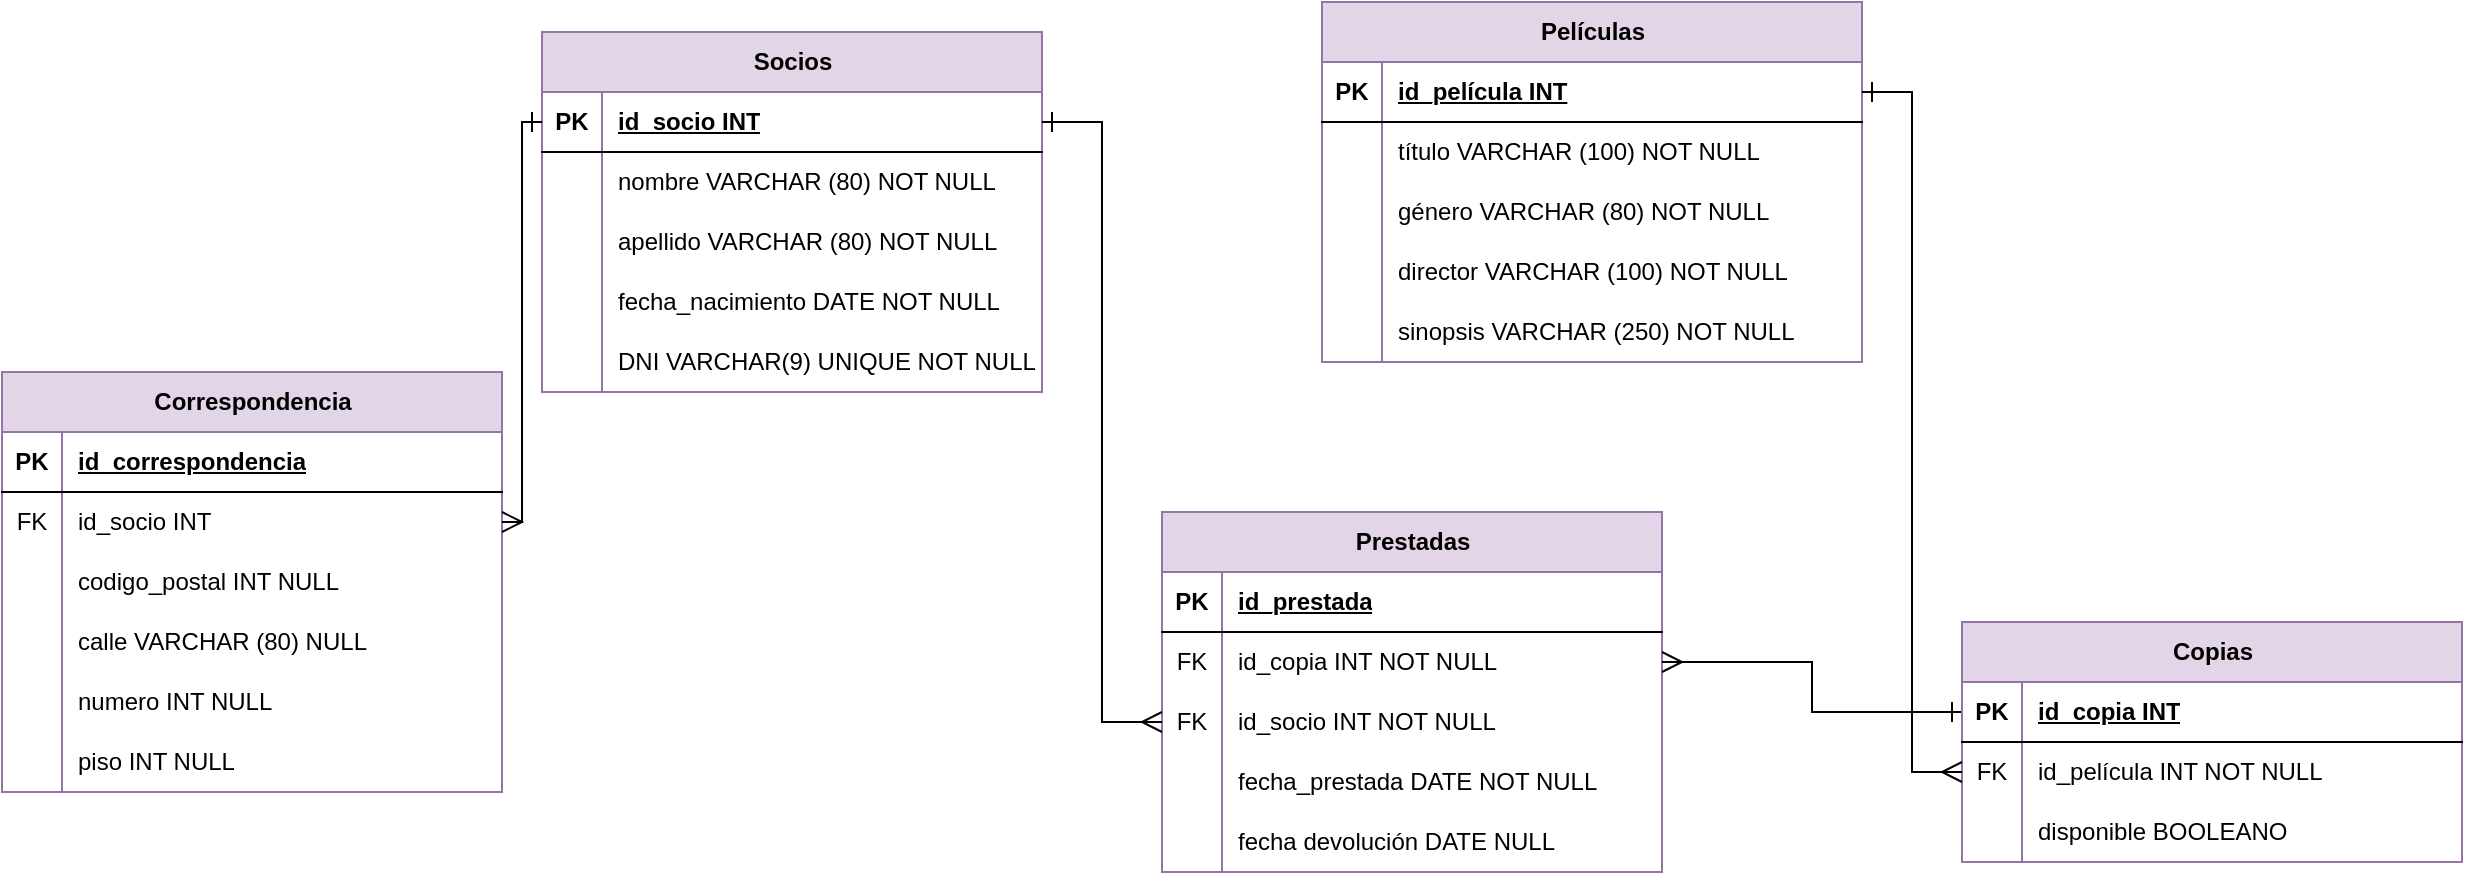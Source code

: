 <mxfile version="26.1.0">
  <diagram name="Página-1" id="gt8kE0z1QhPUlTCm0Uet">
    <mxGraphModel dx="1492" dy="826" grid="1" gridSize="10" guides="1" tooltips="1" connect="1" arrows="1" fold="1" page="0" pageScale="1" pageWidth="827" pageHeight="1169" math="0" shadow="0">
      <root>
        <mxCell id="0" />
        <mxCell id="1" parent="0" />
        <mxCell id="XyRXIxjMHHM5vpmzG8wj-12" value="Socios" style="shape=table;startSize=30;container=1;collapsible=1;childLayout=tableLayout;fixedRows=1;rowLines=0;fontStyle=1;align=center;resizeLast=1;html=1;fillColor=#e1d5e7;strokeColor=#9673a6;" parent="1" vertex="1">
          <mxGeometry x="190" y="-100" width="250" height="180" as="geometry" />
        </mxCell>
        <mxCell id="XyRXIxjMHHM5vpmzG8wj-13" value="" style="shape=tableRow;horizontal=0;startSize=0;swimlaneHead=0;swimlaneBody=0;fillColor=none;collapsible=0;dropTarget=0;points=[[0,0.5],[1,0.5]];portConstraint=eastwest;top=0;left=0;right=0;bottom=1;" parent="XyRXIxjMHHM5vpmzG8wj-12" vertex="1">
          <mxGeometry y="30" width="250" height="30" as="geometry" />
        </mxCell>
        <mxCell id="XyRXIxjMHHM5vpmzG8wj-14" value="PK" style="shape=partialRectangle;connectable=0;fillColor=none;top=0;left=0;bottom=0;right=0;fontStyle=1;overflow=hidden;whiteSpace=wrap;html=1;" parent="XyRXIxjMHHM5vpmzG8wj-13" vertex="1">
          <mxGeometry width="30" height="30" as="geometry">
            <mxRectangle width="30" height="30" as="alternateBounds" />
          </mxGeometry>
        </mxCell>
        <mxCell id="XyRXIxjMHHM5vpmzG8wj-15" value="id_socio INT" style="shape=partialRectangle;connectable=0;fillColor=none;top=0;left=0;bottom=0;right=0;align=left;spacingLeft=6;fontStyle=5;overflow=hidden;whiteSpace=wrap;html=1;" parent="XyRXIxjMHHM5vpmzG8wj-13" vertex="1">
          <mxGeometry x="30" width="220" height="30" as="geometry">
            <mxRectangle width="220" height="30" as="alternateBounds" />
          </mxGeometry>
        </mxCell>
        <mxCell id="XyRXIxjMHHM5vpmzG8wj-16" value="" style="shape=tableRow;horizontal=0;startSize=0;swimlaneHead=0;swimlaneBody=0;fillColor=none;collapsible=0;dropTarget=0;points=[[0,0.5],[1,0.5]];portConstraint=eastwest;top=0;left=0;right=0;bottom=0;" parent="XyRXIxjMHHM5vpmzG8wj-12" vertex="1">
          <mxGeometry y="60" width="250" height="30" as="geometry" />
        </mxCell>
        <mxCell id="XyRXIxjMHHM5vpmzG8wj-17" value="" style="shape=partialRectangle;connectable=0;fillColor=none;top=0;left=0;bottom=0;right=0;editable=1;overflow=hidden;whiteSpace=wrap;html=1;" parent="XyRXIxjMHHM5vpmzG8wj-16" vertex="1">
          <mxGeometry width="30" height="30" as="geometry">
            <mxRectangle width="30" height="30" as="alternateBounds" />
          </mxGeometry>
        </mxCell>
        <mxCell id="XyRXIxjMHHM5vpmzG8wj-18" value="nombre VARCHAR (80) NOT NULL" style="shape=partialRectangle;connectable=0;fillColor=none;top=0;left=0;bottom=0;right=0;align=left;spacingLeft=6;overflow=hidden;whiteSpace=wrap;html=1;" parent="XyRXIxjMHHM5vpmzG8wj-16" vertex="1">
          <mxGeometry x="30" width="220" height="30" as="geometry">
            <mxRectangle width="220" height="30" as="alternateBounds" />
          </mxGeometry>
        </mxCell>
        <mxCell id="XyRXIxjMHHM5vpmzG8wj-19" value="" style="shape=tableRow;horizontal=0;startSize=0;swimlaneHead=0;swimlaneBody=0;fillColor=none;collapsible=0;dropTarget=0;points=[[0,0.5],[1,0.5]];portConstraint=eastwest;top=0;left=0;right=0;bottom=0;" parent="XyRXIxjMHHM5vpmzG8wj-12" vertex="1">
          <mxGeometry y="90" width="250" height="30" as="geometry" />
        </mxCell>
        <mxCell id="XyRXIxjMHHM5vpmzG8wj-20" value="" style="shape=partialRectangle;connectable=0;fillColor=none;top=0;left=0;bottom=0;right=0;editable=1;overflow=hidden;whiteSpace=wrap;html=1;" parent="XyRXIxjMHHM5vpmzG8wj-19" vertex="1">
          <mxGeometry width="30" height="30" as="geometry">
            <mxRectangle width="30" height="30" as="alternateBounds" />
          </mxGeometry>
        </mxCell>
        <mxCell id="XyRXIxjMHHM5vpmzG8wj-21" value="apellido VARCHAR (80) NOT NULL" style="shape=partialRectangle;connectable=0;fillColor=none;top=0;left=0;bottom=0;right=0;align=left;spacingLeft=6;overflow=hidden;whiteSpace=wrap;html=1;" parent="XyRXIxjMHHM5vpmzG8wj-19" vertex="1">
          <mxGeometry x="30" width="220" height="30" as="geometry">
            <mxRectangle width="220" height="30" as="alternateBounds" />
          </mxGeometry>
        </mxCell>
        <mxCell id="XyRXIxjMHHM5vpmzG8wj-22" value="" style="shape=tableRow;horizontal=0;startSize=0;swimlaneHead=0;swimlaneBody=0;fillColor=none;collapsible=0;dropTarget=0;points=[[0,0.5],[1,0.5]];portConstraint=eastwest;top=0;left=0;right=0;bottom=0;" parent="XyRXIxjMHHM5vpmzG8wj-12" vertex="1">
          <mxGeometry y="120" width="250" height="30" as="geometry" />
        </mxCell>
        <mxCell id="XyRXIxjMHHM5vpmzG8wj-23" value="" style="shape=partialRectangle;connectable=0;fillColor=none;top=0;left=0;bottom=0;right=0;editable=1;overflow=hidden;whiteSpace=wrap;html=1;" parent="XyRXIxjMHHM5vpmzG8wj-22" vertex="1">
          <mxGeometry width="30" height="30" as="geometry">
            <mxRectangle width="30" height="30" as="alternateBounds" />
          </mxGeometry>
        </mxCell>
        <mxCell id="XyRXIxjMHHM5vpmzG8wj-24" value="fecha_nacimiento DATE NOT NULL" style="shape=partialRectangle;connectable=0;fillColor=none;top=0;left=0;bottom=0;right=0;align=left;spacingLeft=6;overflow=hidden;whiteSpace=wrap;html=1;" parent="XyRXIxjMHHM5vpmzG8wj-22" vertex="1">
          <mxGeometry x="30" width="220" height="30" as="geometry">
            <mxRectangle width="220" height="30" as="alternateBounds" />
          </mxGeometry>
        </mxCell>
        <mxCell id="XyRXIxjMHHM5vpmzG8wj-32" value="" style="shape=tableRow;horizontal=0;startSize=0;swimlaneHead=0;swimlaneBody=0;fillColor=none;collapsible=0;dropTarget=0;points=[[0,0.5],[1,0.5]];portConstraint=eastwest;top=0;left=0;right=0;bottom=0;" parent="XyRXIxjMHHM5vpmzG8wj-12" vertex="1">
          <mxGeometry y="150" width="250" height="30" as="geometry" />
        </mxCell>
        <mxCell id="XyRXIxjMHHM5vpmzG8wj-33" value="" style="shape=partialRectangle;connectable=0;fillColor=none;top=0;left=0;bottom=0;right=0;editable=1;overflow=hidden;whiteSpace=wrap;html=1;" parent="XyRXIxjMHHM5vpmzG8wj-32" vertex="1">
          <mxGeometry width="30" height="30" as="geometry">
            <mxRectangle width="30" height="30" as="alternateBounds" />
          </mxGeometry>
        </mxCell>
        <mxCell id="XyRXIxjMHHM5vpmzG8wj-34" value="DNI VARCHAR(9) UNIQUE NOT NULL" style="shape=partialRectangle;connectable=0;fillColor=none;top=0;left=0;bottom=0;right=0;align=left;spacingLeft=6;overflow=hidden;whiteSpace=wrap;html=1;" parent="XyRXIxjMHHM5vpmzG8wj-32" vertex="1">
          <mxGeometry x="30" width="220" height="30" as="geometry">
            <mxRectangle width="220" height="30" as="alternateBounds" />
          </mxGeometry>
        </mxCell>
        <mxCell id="XyRXIxjMHHM5vpmzG8wj-41" value="Películas" style="shape=table;startSize=30;container=1;collapsible=1;childLayout=tableLayout;fixedRows=1;rowLines=0;fontStyle=1;align=center;resizeLast=1;html=1;fillColor=#e1d5e7;strokeColor=#9673a6;" parent="1" vertex="1">
          <mxGeometry x="580" y="-115" width="270" height="180" as="geometry" />
        </mxCell>
        <mxCell id="XyRXIxjMHHM5vpmzG8wj-42" value="" style="shape=tableRow;horizontal=0;startSize=0;swimlaneHead=0;swimlaneBody=0;fillColor=none;collapsible=0;dropTarget=0;points=[[0,0.5],[1,0.5]];portConstraint=eastwest;top=0;left=0;right=0;bottom=1;" parent="XyRXIxjMHHM5vpmzG8wj-41" vertex="1">
          <mxGeometry y="30" width="270" height="30" as="geometry" />
        </mxCell>
        <mxCell id="XyRXIxjMHHM5vpmzG8wj-43" value="PK" style="shape=partialRectangle;connectable=0;fillColor=none;top=0;left=0;bottom=0;right=0;fontStyle=1;overflow=hidden;whiteSpace=wrap;html=1;" parent="XyRXIxjMHHM5vpmzG8wj-42" vertex="1">
          <mxGeometry width="30" height="30" as="geometry">
            <mxRectangle width="30" height="30" as="alternateBounds" />
          </mxGeometry>
        </mxCell>
        <mxCell id="XyRXIxjMHHM5vpmzG8wj-44" value="id_película INT" style="shape=partialRectangle;connectable=0;fillColor=none;top=0;left=0;bottom=0;right=0;align=left;spacingLeft=6;fontStyle=5;overflow=hidden;whiteSpace=wrap;html=1;" parent="XyRXIxjMHHM5vpmzG8wj-42" vertex="1">
          <mxGeometry x="30" width="240" height="30" as="geometry">
            <mxRectangle width="240" height="30" as="alternateBounds" />
          </mxGeometry>
        </mxCell>
        <mxCell id="XyRXIxjMHHM5vpmzG8wj-45" value="" style="shape=tableRow;horizontal=0;startSize=0;swimlaneHead=0;swimlaneBody=0;fillColor=none;collapsible=0;dropTarget=0;points=[[0,0.5],[1,0.5]];portConstraint=eastwest;top=0;left=0;right=0;bottom=0;" parent="XyRXIxjMHHM5vpmzG8wj-41" vertex="1">
          <mxGeometry y="60" width="270" height="30" as="geometry" />
        </mxCell>
        <mxCell id="XyRXIxjMHHM5vpmzG8wj-46" value="" style="shape=partialRectangle;connectable=0;fillColor=none;top=0;left=0;bottom=0;right=0;editable=1;overflow=hidden;whiteSpace=wrap;html=1;" parent="XyRXIxjMHHM5vpmzG8wj-45" vertex="1">
          <mxGeometry width="30" height="30" as="geometry">
            <mxRectangle width="30" height="30" as="alternateBounds" />
          </mxGeometry>
        </mxCell>
        <mxCell id="XyRXIxjMHHM5vpmzG8wj-47" value="título VARCHAR (100) NOT NULL" style="shape=partialRectangle;connectable=0;fillColor=none;top=0;left=0;bottom=0;right=0;align=left;spacingLeft=6;overflow=hidden;whiteSpace=wrap;html=1;" parent="XyRXIxjMHHM5vpmzG8wj-45" vertex="1">
          <mxGeometry x="30" width="240" height="30" as="geometry">
            <mxRectangle width="240" height="30" as="alternateBounds" />
          </mxGeometry>
        </mxCell>
        <mxCell id="XyRXIxjMHHM5vpmzG8wj-48" value="" style="shape=tableRow;horizontal=0;startSize=0;swimlaneHead=0;swimlaneBody=0;fillColor=none;collapsible=0;dropTarget=0;points=[[0,0.5],[1,0.5]];portConstraint=eastwest;top=0;left=0;right=0;bottom=0;" parent="XyRXIxjMHHM5vpmzG8wj-41" vertex="1">
          <mxGeometry y="90" width="270" height="30" as="geometry" />
        </mxCell>
        <mxCell id="XyRXIxjMHHM5vpmzG8wj-49" value="" style="shape=partialRectangle;connectable=0;fillColor=none;top=0;left=0;bottom=0;right=0;editable=1;overflow=hidden;whiteSpace=wrap;html=1;" parent="XyRXIxjMHHM5vpmzG8wj-48" vertex="1">
          <mxGeometry width="30" height="30" as="geometry">
            <mxRectangle width="30" height="30" as="alternateBounds" />
          </mxGeometry>
        </mxCell>
        <mxCell id="XyRXIxjMHHM5vpmzG8wj-50" value="género VARCHAR (80) NOT NULL" style="shape=partialRectangle;connectable=0;fillColor=none;top=0;left=0;bottom=0;right=0;align=left;spacingLeft=6;overflow=hidden;whiteSpace=wrap;html=1;" parent="XyRXIxjMHHM5vpmzG8wj-48" vertex="1">
          <mxGeometry x="30" width="240" height="30" as="geometry">
            <mxRectangle width="240" height="30" as="alternateBounds" />
          </mxGeometry>
        </mxCell>
        <mxCell id="XyRXIxjMHHM5vpmzG8wj-51" value="" style="shape=tableRow;horizontal=0;startSize=0;swimlaneHead=0;swimlaneBody=0;fillColor=none;collapsible=0;dropTarget=0;points=[[0,0.5],[1,0.5]];portConstraint=eastwest;top=0;left=0;right=0;bottom=0;" parent="XyRXIxjMHHM5vpmzG8wj-41" vertex="1">
          <mxGeometry y="120" width="270" height="30" as="geometry" />
        </mxCell>
        <mxCell id="XyRXIxjMHHM5vpmzG8wj-52" value="" style="shape=partialRectangle;connectable=0;fillColor=none;top=0;left=0;bottom=0;right=0;editable=1;overflow=hidden;whiteSpace=wrap;html=1;" parent="XyRXIxjMHHM5vpmzG8wj-51" vertex="1">
          <mxGeometry width="30" height="30" as="geometry">
            <mxRectangle width="30" height="30" as="alternateBounds" />
          </mxGeometry>
        </mxCell>
        <mxCell id="XyRXIxjMHHM5vpmzG8wj-53" value="director VARCHAR (100) NOT NULL" style="shape=partialRectangle;connectable=0;fillColor=none;top=0;left=0;bottom=0;right=0;align=left;spacingLeft=6;overflow=hidden;whiteSpace=wrap;html=1;" parent="XyRXIxjMHHM5vpmzG8wj-51" vertex="1">
          <mxGeometry x="30" width="240" height="30" as="geometry">
            <mxRectangle width="240" height="30" as="alternateBounds" />
          </mxGeometry>
        </mxCell>
        <mxCell id="XyRXIxjMHHM5vpmzG8wj-54" value="" style="shape=tableRow;horizontal=0;startSize=0;swimlaneHead=0;swimlaneBody=0;fillColor=none;collapsible=0;dropTarget=0;points=[[0,0.5],[1,0.5]];portConstraint=eastwest;top=0;left=0;right=0;bottom=0;" parent="XyRXIxjMHHM5vpmzG8wj-41" vertex="1">
          <mxGeometry y="150" width="270" height="30" as="geometry" />
        </mxCell>
        <mxCell id="XyRXIxjMHHM5vpmzG8wj-55" value="" style="shape=partialRectangle;connectable=0;fillColor=none;top=0;left=0;bottom=0;right=0;editable=1;overflow=hidden;whiteSpace=wrap;html=1;" parent="XyRXIxjMHHM5vpmzG8wj-54" vertex="1">
          <mxGeometry width="30" height="30" as="geometry">
            <mxRectangle width="30" height="30" as="alternateBounds" />
          </mxGeometry>
        </mxCell>
        <mxCell id="XyRXIxjMHHM5vpmzG8wj-56" value="sinopsis VARCHAR (250) NOT NULL" style="shape=partialRectangle;connectable=0;fillColor=none;top=0;left=0;bottom=0;right=0;align=left;spacingLeft=6;overflow=hidden;whiteSpace=wrap;html=1;" parent="XyRXIxjMHHM5vpmzG8wj-54" vertex="1">
          <mxGeometry x="30" width="240" height="30" as="geometry">
            <mxRectangle width="240" height="30" as="alternateBounds" />
          </mxGeometry>
        </mxCell>
        <mxCell id="XyRXIxjMHHM5vpmzG8wj-58" value="&lt;div&gt;Prestadas&lt;/div&gt;" style="shape=table;startSize=30;container=1;collapsible=1;childLayout=tableLayout;fixedRows=1;rowLines=0;fontStyle=1;align=center;resizeLast=1;html=1;fillColor=#e1d5e7;strokeColor=#9673a6;" parent="1" vertex="1">
          <mxGeometry x="500" y="140" width="250" height="180" as="geometry" />
        </mxCell>
        <mxCell id="XyRXIxjMHHM5vpmzG8wj-59" value="" style="shape=tableRow;horizontal=0;startSize=0;swimlaneHead=0;swimlaneBody=0;fillColor=none;collapsible=0;dropTarget=0;points=[[0,0.5],[1,0.5]];portConstraint=eastwest;top=0;left=0;right=0;bottom=1;" parent="XyRXIxjMHHM5vpmzG8wj-58" vertex="1">
          <mxGeometry y="30" width="250" height="30" as="geometry" />
        </mxCell>
        <mxCell id="XyRXIxjMHHM5vpmzG8wj-60" value="PK" style="shape=partialRectangle;connectable=0;fillColor=none;top=0;left=0;bottom=0;right=0;fontStyle=1;overflow=hidden;whiteSpace=wrap;html=1;" parent="XyRXIxjMHHM5vpmzG8wj-59" vertex="1">
          <mxGeometry width="30" height="30" as="geometry">
            <mxRectangle width="30" height="30" as="alternateBounds" />
          </mxGeometry>
        </mxCell>
        <mxCell id="XyRXIxjMHHM5vpmzG8wj-61" value="id_prestada" style="shape=partialRectangle;connectable=0;fillColor=none;top=0;left=0;bottom=0;right=0;align=left;spacingLeft=6;fontStyle=5;overflow=hidden;whiteSpace=wrap;html=1;" parent="XyRXIxjMHHM5vpmzG8wj-59" vertex="1">
          <mxGeometry x="30" width="220" height="30" as="geometry">
            <mxRectangle width="220" height="30" as="alternateBounds" />
          </mxGeometry>
        </mxCell>
        <mxCell id="XyRXIxjMHHM5vpmzG8wj-62" value="" style="shape=tableRow;horizontal=0;startSize=0;swimlaneHead=0;swimlaneBody=0;fillColor=none;collapsible=0;dropTarget=0;points=[[0,0.5],[1,0.5]];portConstraint=eastwest;top=0;left=0;right=0;bottom=0;" parent="XyRXIxjMHHM5vpmzG8wj-58" vertex="1">
          <mxGeometry y="60" width="250" height="30" as="geometry" />
        </mxCell>
        <mxCell id="XyRXIxjMHHM5vpmzG8wj-63" value="FK" style="shape=partialRectangle;connectable=0;fillColor=none;top=0;left=0;bottom=0;right=0;editable=1;overflow=hidden;whiteSpace=wrap;html=1;" parent="XyRXIxjMHHM5vpmzG8wj-62" vertex="1">
          <mxGeometry width="30" height="30" as="geometry">
            <mxRectangle width="30" height="30" as="alternateBounds" />
          </mxGeometry>
        </mxCell>
        <mxCell id="XyRXIxjMHHM5vpmzG8wj-64" value="id_copia INT NOT NULL" style="shape=partialRectangle;connectable=0;fillColor=none;top=0;left=0;bottom=0;right=0;align=left;spacingLeft=6;overflow=hidden;whiteSpace=wrap;html=1;" parent="XyRXIxjMHHM5vpmzG8wj-62" vertex="1">
          <mxGeometry x="30" width="220" height="30" as="geometry">
            <mxRectangle width="220" height="30" as="alternateBounds" />
          </mxGeometry>
        </mxCell>
        <mxCell id="XyRXIxjMHHM5vpmzG8wj-65" value="" style="shape=tableRow;horizontal=0;startSize=0;swimlaneHead=0;swimlaneBody=0;fillColor=none;collapsible=0;dropTarget=0;points=[[0,0.5],[1,0.5]];portConstraint=eastwest;top=0;left=0;right=0;bottom=0;" parent="XyRXIxjMHHM5vpmzG8wj-58" vertex="1">
          <mxGeometry y="90" width="250" height="30" as="geometry" />
        </mxCell>
        <mxCell id="XyRXIxjMHHM5vpmzG8wj-66" value="FK" style="shape=partialRectangle;connectable=0;fillColor=none;top=0;left=0;bottom=0;right=0;editable=1;overflow=hidden;whiteSpace=wrap;html=1;" parent="XyRXIxjMHHM5vpmzG8wj-65" vertex="1">
          <mxGeometry width="30" height="30" as="geometry">
            <mxRectangle width="30" height="30" as="alternateBounds" />
          </mxGeometry>
        </mxCell>
        <mxCell id="XyRXIxjMHHM5vpmzG8wj-67" value="id_socio INT NOT NULL" style="shape=partialRectangle;connectable=0;fillColor=none;top=0;left=0;bottom=0;right=0;align=left;spacingLeft=6;overflow=hidden;whiteSpace=wrap;html=1;" parent="XyRXIxjMHHM5vpmzG8wj-65" vertex="1">
          <mxGeometry x="30" width="220" height="30" as="geometry">
            <mxRectangle width="220" height="30" as="alternateBounds" />
          </mxGeometry>
        </mxCell>
        <mxCell id="XyRXIxjMHHM5vpmzG8wj-81" value="" style="shape=tableRow;horizontal=0;startSize=0;swimlaneHead=0;swimlaneBody=0;fillColor=none;collapsible=0;dropTarget=0;points=[[0,0.5],[1,0.5]];portConstraint=eastwest;top=0;left=0;right=0;bottom=0;" parent="XyRXIxjMHHM5vpmzG8wj-58" vertex="1">
          <mxGeometry y="120" width="250" height="30" as="geometry" />
        </mxCell>
        <mxCell id="XyRXIxjMHHM5vpmzG8wj-82" value="" style="shape=partialRectangle;connectable=0;fillColor=none;top=0;left=0;bottom=0;right=0;editable=1;overflow=hidden;whiteSpace=wrap;html=1;" parent="XyRXIxjMHHM5vpmzG8wj-81" vertex="1">
          <mxGeometry width="30" height="30" as="geometry">
            <mxRectangle width="30" height="30" as="alternateBounds" />
          </mxGeometry>
        </mxCell>
        <mxCell id="XyRXIxjMHHM5vpmzG8wj-83" value="fecha_prestada DATE NOT NULL" style="shape=partialRectangle;connectable=0;fillColor=none;top=0;left=0;bottom=0;right=0;align=left;spacingLeft=6;overflow=hidden;whiteSpace=wrap;html=1;" parent="XyRXIxjMHHM5vpmzG8wj-81" vertex="1">
          <mxGeometry x="30" width="220" height="30" as="geometry">
            <mxRectangle width="220" height="30" as="alternateBounds" />
          </mxGeometry>
        </mxCell>
        <mxCell id="XyRXIxjMHHM5vpmzG8wj-84" value="" style="shape=tableRow;horizontal=0;startSize=0;swimlaneHead=0;swimlaneBody=0;fillColor=none;collapsible=0;dropTarget=0;points=[[0,0.5],[1,0.5]];portConstraint=eastwest;top=0;left=0;right=0;bottom=0;" parent="XyRXIxjMHHM5vpmzG8wj-58" vertex="1">
          <mxGeometry y="150" width="250" height="30" as="geometry" />
        </mxCell>
        <mxCell id="XyRXIxjMHHM5vpmzG8wj-85" value="" style="shape=partialRectangle;connectable=0;fillColor=none;top=0;left=0;bottom=0;right=0;editable=1;overflow=hidden;whiteSpace=wrap;html=1;" parent="XyRXIxjMHHM5vpmzG8wj-84" vertex="1">
          <mxGeometry width="30" height="30" as="geometry">
            <mxRectangle width="30" height="30" as="alternateBounds" />
          </mxGeometry>
        </mxCell>
        <mxCell id="XyRXIxjMHHM5vpmzG8wj-86" value="fecha devolución DATE NULL" style="shape=partialRectangle;connectable=0;fillColor=none;top=0;left=0;bottom=0;right=0;align=left;spacingLeft=6;overflow=hidden;whiteSpace=wrap;html=1;" parent="XyRXIxjMHHM5vpmzG8wj-84" vertex="1">
          <mxGeometry x="30" width="220" height="30" as="geometry">
            <mxRectangle width="220" height="30" as="alternateBounds" />
          </mxGeometry>
        </mxCell>
        <mxCell id="XyRXIxjMHHM5vpmzG8wj-90" value="Correspondencia" style="shape=table;startSize=30;container=1;collapsible=1;childLayout=tableLayout;fixedRows=1;rowLines=0;fontStyle=1;align=center;resizeLast=1;html=1;fillColor=#e1d5e7;strokeColor=#9673a6;" parent="1" vertex="1">
          <mxGeometry x="-80" y="70" width="250" height="210" as="geometry" />
        </mxCell>
        <mxCell id="XyRXIxjMHHM5vpmzG8wj-91" value="" style="shape=tableRow;horizontal=0;startSize=0;swimlaneHead=0;swimlaneBody=0;fillColor=none;collapsible=0;dropTarget=0;points=[[0,0.5],[1,0.5]];portConstraint=eastwest;top=0;left=0;right=0;bottom=1;" parent="XyRXIxjMHHM5vpmzG8wj-90" vertex="1">
          <mxGeometry y="30" width="250" height="30" as="geometry" />
        </mxCell>
        <mxCell id="XyRXIxjMHHM5vpmzG8wj-92" value="PK" style="shape=partialRectangle;connectable=0;fillColor=none;top=0;left=0;bottom=0;right=0;fontStyle=1;overflow=hidden;whiteSpace=wrap;html=1;" parent="XyRXIxjMHHM5vpmzG8wj-91" vertex="1">
          <mxGeometry width="30" height="30" as="geometry">
            <mxRectangle width="30" height="30" as="alternateBounds" />
          </mxGeometry>
        </mxCell>
        <mxCell id="XyRXIxjMHHM5vpmzG8wj-93" value="id_correspondencia" style="shape=partialRectangle;connectable=0;fillColor=none;top=0;left=0;bottom=0;right=0;align=left;spacingLeft=6;fontStyle=5;overflow=hidden;whiteSpace=wrap;html=1;" parent="XyRXIxjMHHM5vpmzG8wj-91" vertex="1">
          <mxGeometry x="30" width="220" height="30" as="geometry">
            <mxRectangle width="220" height="30" as="alternateBounds" />
          </mxGeometry>
        </mxCell>
        <mxCell id="XyRXIxjMHHM5vpmzG8wj-94" value="" style="shape=tableRow;horizontal=0;startSize=0;swimlaneHead=0;swimlaneBody=0;fillColor=none;collapsible=0;dropTarget=0;points=[[0,0.5],[1,0.5]];portConstraint=eastwest;top=0;left=0;right=0;bottom=0;" parent="XyRXIxjMHHM5vpmzG8wj-90" vertex="1">
          <mxGeometry y="60" width="250" height="30" as="geometry" />
        </mxCell>
        <mxCell id="XyRXIxjMHHM5vpmzG8wj-95" value="FK" style="shape=partialRectangle;connectable=0;fillColor=none;top=0;left=0;bottom=0;right=0;editable=1;overflow=hidden;whiteSpace=wrap;html=1;" parent="XyRXIxjMHHM5vpmzG8wj-94" vertex="1">
          <mxGeometry width="30" height="30" as="geometry">
            <mxRectangle width="30" height="30" as="alternateBounds" />
          </mxGeometry>
        </mxCell>
        <mxCell id="XyRXIxjMHHM5vpmzG8wj-96" value="id_socio INT" style="shape=partialRectangle;connectable=0;fillColor=none;top=0;left=0;bottom=0;right=0;align=left;spacingLeft=6;overflow=hidden;whiteSpace=wrap;html=1;" parent="XyRXIxjMHHM5vpmzG8wj-94" vertex="1">
          <mxGeometry x="30" width="220" height="30" as="geometry">
            <mxRectangle width="220" height="30" as="alternateBounds" />
          </mxGeometry>
        </mxCell>
        <mxCell id="XyRXIxjMHHM5vpmzG8wj-97" value="" style="shape=tableRow;horizontal=0;startSize=0;swimlaneHead=0;swimlaneBody=0;fillColor=none;collapsible=0;dropTarget=0;points=[[0,0.5],[1,0.5]];portConstraint=eastwest;top=0;left=0;right=0;bottom=0;" parent="XyRXIxjMHHM5vpmzG8wj-90" vertex="1">
          <mxGeometry y="90" width="250" height="30" as="geometry" />
        </mxCell>
        <mxCell id="XyRXIxjMHHM5vpmzG8wj-98" value="" style="shape=partialRectangle;connectable=0;fillColor=none;top=0;left=0;bottom=0;right=0;editable=1;overflow=hidden;whiteSpace=wrap;html=1;" parent="XyRXIxjMHHM5vpmzG8wj-97" vertex="1">
          <mxGeometry width="30" height="30" as="geometry">
            <mxRectangle width="30" height="30" as="alternateBounds" />
          </mxGeometry>
        </mxCell>
        <mxCell id="XyRXIxjMHHM5vpmzG8wj-99" value="codigo_postal INT NULL" style="shape=partialRectangle;connectable=0;fillColor=none;top=0;left=0;bottom=0;right=0;align=left;spacingLeft=6;overflow=hidden;whiteSpace=wrap;html=1;" parent="XyRXIxjMHHM5vpmzG8wj-97" vertex="1">
          <mxGeometry x="30" width="220" height="30" as="geometry">
            <mxRectangle width="220" height="30" as="alternateBounds" />
          </mxGeometry>
        </mxCell>
        <mxCell id="XyRXIxjMHHM5vpmzG8wj-100" value="" style="shape=tableRow;horizontal=0;startSize=0;swimlaneHead=0;swimlaneBody=0;fillColor=none;collapsible=0;dropTarget=0;points=[[0,0.5],[1,0.5]];portConstraint=eastwest;top=0;left=0;right=0;bottom=0;" parent="XyRXIxjMHHM5vpmzG8wj-90" vertex="1">
          <mxGeometry y="120" width="250" height="30" as="geometry" />
        </mxCell>
        <mxCell id="XyRXIxjMHHM5vpmzG8wj-101" value="" style="shape=partialRectangle;connectable=0;fillColor=none;top=0;left=0;bottom=0;right=0;editable=1;overflow=hidden;whiteSpace=wrap;html=1;" parent="XyRXIxjMHHM5vpmzG8wj-100" vertex="1">
          <mxGeometry width="30" height="30" as="geometry">
            <mxRectangle width="30" height="30" as="alternateBounds" />
          </mxGeometry>
        </mxCell>
        <mxCell id="XyRXIxjMHHM5vpmzG8wj-102" value="calle VARCHAR (80) NULL" style="shape=partialRectangle;connectable=0;fillColor=none;top=0;left=0;bottom=0;right=0;align=left;spacingLeft=6;overflow=hidden;whiteSpace=wrap;html=1;" parent="XyRXIxjMHHM5vpmzG8wj-100" vertex="1">
          <mxGeometry x="30" width="220" height="30" as="geometry">
            <mxRectangle width="220" height="30" as="alternateBounds" />
          </mxGeometry>
        </mxCell>
        <mxCell id="XyRXIxjMHHM5vpmzG8wj-103" value="" style="shape=tableRow;horizontal=0;startSize=0;swimlaneHead=0;swimlaneBody=0;fillColor=none;collapsible=0;dropTarget=0;points=[[0,0.5],[1,0.5]];portConstraint=eastwest;top=0;left=0;right=0;bottom=0;" parent="XyRXIxjMHHM5vpmzG8wj-90" vertex="1">
          <mxGeometry y="150" width="250" height="30" as="geometry" />
        </mxCell>
        <mxCell id="XyRXIxjMHHM5vpmzG8wj-104" value="" style="shape=partialRectangle;connectable=0;fillColor=none;top=0;left=0;bottom=0;right=0;editable=1;overflow=hidden;whiteSpace=wrap;html=1;" parent="XyRXIxjMHHM5vpmzG8wj-103" vertex="1">
          <mxGeometry width="30" height="30" as="geometry">
            <mxRectangle width="30" height="30" as="alternateBounds" />
          </mxGeometry>
        </mxCell>
        <mxCell id="XyRXIxjMHHM5vpmzG8wj-105" value="numero INT NULL" style="shape=partialRectangle;connectable=0;fillColor=none;top=0;left=0;bottom=0;right=0;align=left;spacingLeft=6;overflow=hidden;whiteSpace=wrap;html=1;" parent="XyRXIxjMHHM5vpmzG8wj-103" vertex="1">
          <mxGeometry x="30" width="220" height="30" as="geometry">
            <mxRectangle width="220" height="30" as="alternateBounds" />
          </mxGeometry>
        </mxCell>
        <mxCell id="XyRXIxjMHHM5vpmzG8wj-106" value="" style="shape=tableRow;horizontal=0;startSize=0;swimlaneHead=0;swimlaneBody=0;fillColor=none;collapsible=0;dropTarget=0;points=[[0,0.5],[1,0.5]];portConstraint=eastwest;top=0;left=0;right=0;bottom=0;" parent="XyRXIxjMHHM5vpmzG8wj-90" vertex="1">
          <mxGeometry y="180" width="250" height="30" as="geometry" />
        </mxCell>
        <mxCell id="XyRXIxjMHHM5vpmzG8wj-107" value="" style="shape=partialRectangle;connectable=0;fillColor=none;top=0;left=0;bottom=0;right=0;editable=1;overflow=hidden;whiteSpace=wrap;html=1;" parent="XyRXIxjMHHM5vpmzG8wj-106" vertex="1">
          <mxGeometry width="30" height="30" as="geometry">
            <mxRectangle width="30" height="30" as="alternateBounds" />
          </mxGeometry>
        </mxCell>
        <mxCell id="XyRXIxjMHHM5vpmzG8wj-108" value="piso INT NULL" style="shape=partialRectangle;connectable=0;fillColor=none;top=0;left=0;bottom=0;right=0;align=left;spacingLeft=6;overflow=hidden;whiteSpace=wrap;html=1;" parent="XyRXIxjMHHM5vpmzG8wj-106" vertex="1">
          <mxGeometry x="30" width="220" height="30" as="geometry">
            <mxRectangle width="220" height="30" as="alternateBounds" />
          </mxGeometry>
        </mxCell>
        <mxCell id="XyRXIxjMHHM5vpmzG8wj-118" value="" style="edgeStyle=elbowEdgeStyle;elbow=horizontal;endArrow=ERone;html=1;curved=0;rounded=0;endSize=8;startSize=8;entryX=0;entryY=0.5;entryDx=0;entryDy=0;exitX=1;exitY=0.5;exitDx=0;exitDy=0;startArrow=ERmany;startFill=0;endFill=0;" parent="1" source="XyRXIxjMHHM5vpmzG8wj-94" target="XyRXIxjMHHM5vpmzG8wj-13" edge="1">
          <mxGeometry width="50" height="50" relative="1" as="geometry">
            <mxPoint x="-130" y="100" as="sourcePoint" />
            <mxPoint x="-40" y="60" as="targetPoint" />
          </mxGeometry>
        </mxCell>
        <mxCell id="XyRXIxjMHHM5vpmzG8wj-119" value="" style="edgeStyle=elbowEdgeStyle;elbow=horizontal;endArrow=ERmany;html=1;curved=0;rounded=0;endSize=8;startSize=8;exitX=1;exitY=0.5;exitDx=0;exitDy=0;entryX=0;entryY=0.5;entryDx=0;entryDy=0;startArrow=ERone;startFill=0;endFill=0;" parent="1" source="XyRXIxjMHHM5vpmzG8wj-13" target="XyRXIxjMHHM5vpmzG8wj-65" edge="1">
          <mxGeometry width="50" height="50" relative="1" as="geometry">
            <mxPoint x="300" y="160" as="sourcePoint" />
            <mxPoint x="90" y="320" as="targetPoint" />
            <Array as="points" />
          </mxGeometry>
        </mxCell>
        <mxCell id="XyRXIxjMHHM5vpmzG8wj-120" value="" style="edgeStyle=elbowEdgeStyle;elbow=horizontal;endArrow=ERone;html=1;curved=0;rounded=0;endSize=8;startSize=8;exitX=1;exitY=0.5;exitDx=0;exitDy=0;startArrow=ERmany;startFill=0;endFill=0;entryX=0;entryY=0.5;entryDx=0;entryDy=0;" parent="1" source="XyRXIxjMHHM5vpmzG8wj-62" target="HgQAUh-4_9NkQBxhD7Gp-2" edge="1">
          <mxGeometry width="50" height="50" relative="1" as="geometry">
            <mxPoint x="580" y="80" as="sourcePoint" />
            <mxPoint x="910" y="240" as="targetPoint" />
          </mxGeometry>
        </mxCell>
        <mxCell id="HgQAUh-4_9NkQBxhD7Gp-1" value="&lt;div&gt;Copias&lt;/div&gt;" style="shape=table;startSize=30;container=1;collapsible=1;childLayout=tableLayout;fixedRows=1;rowLines=0;fontStyle=1;align=center;resizeLast=1;html=1;fillColor=#e1d5e7;strokeColor=#9673a6;" parent="1" vertex="1">
          <mxGeometry x="900" y="195" width="250" height="120" as="geometry" />
        </mxCell>
        <mxCell id="HgQAUh-4_9NkQBxhD7Gp-2" value="" style="shape=tableRow;horizontal=0;startSize=0;swimlaneHead=0;swimlaneBody=0;fillColor=none;collapsible=0;dropTarget=0;points=[[0,0.5],[1,0.5]];portConstraint=eastwest;top=0;left=0;right=0;bottom=1;" parent="HgQAUh-4_9NkQBxhD7Gp-1" vertex="1">
          <mxGeometry y="30" width="250" height="30" as="geometry" />
        </mxCell>
        <mxCell id="HgQAUh-4_9NkQBxhD7Gp-3" value="PK" style="shape=partialRectangle;connectable=0;fillColor=none;top=0;left=0;bottom=0;right=0;fontStyle=1;overflow=hidden;whiteSpace=wrap;html=1;" parent="HgQAUh-4_9NkQBxhD7Gp-2" vertex="1">
          <mxGeometry width="30" height="30" as="geometry">
            <mxRectangle width="30" height="30" as="alternateBounds" />
          </mxGeometry>
        </mxCell>
        <mxCell id="HgQAUh-4_9NkQBxhD7Gp-4" value="id_copia INT" style="shape=partialRectangle;connectable=0;fillColor=none;top=0;left=0;bottom=0;right=0;align=left;spacingLeft=6;fontStyle=5;overflow=hidden;whiteSpace=wrap;html=1;" parent="HgQAUh-4_9NkQBxhD7Gp-2" vertex="1">
          <mxGeometry x="30" width="220" height="30" as="geometry">
            <mxRectangle width="220" height="30" as="alternateBounds" />
          </mxGeometry>
        </mxCell>
        <mxCell id="HgQAUh-4_9NkQBxhD7Gp-5" value="" style="shape=tableRow;horizontal=0;startSize=0;swimlaneHead=0;swimlaneBody=0;fillColor=none;collapsible=0;dropTarget=0;points=[[0,0.5],[1,0.5]];portConstraint=eastwest;top=0;left=0;right=0;bottom=0;" parent="HgQAUh-4_9NkQBxhD7Gp-1" vertex="1">
          <mxGeometry y="60" width="250" height="30" as="geometry" />
        </mxCell>
        <mxCell id="HgQAUh-4_9NkQBxhD7Gp-6" value="FK" style="shape=partialRectangle;connectable=0;fillColor=none;top=0;left=0;bottom=0;right=0;editable=1;overflow=hidden;whiteSpace=wrap;html=1;" parent="HgQAUh-4_9NkQBxhD7Gp-5" vertex="1">
          <mxGeometry width="30" height="30" as="geometry">
            <mxRectangle width="30" height="30" as="alternateBounds" />
          </mxGeometry>
        </mxCell>
        <mxCell id="HgQAUh-4_9NkQBxhD7Gp-7" value="id_película INT NOT NULL" style="shape=partialRectangle;connectable=0;fillColor=none;top=0;left=0;bottom=0;right=0;align=left;spacingLeft=6;overflow=hidden;whiteSpace=wrap;html=1;" parent="HgQAUh-4_9NkQBxhD7Gp-5" vertex="1">
          <mxGeometry x="30" width="220" height="30" as="geometry">
            <mxRectangle width="220" height="30" as="alternateBounds" />
          </mxGeometry>
        </mxCell>
        <mxCell id="HgQAUh-4_9NkQBxhD7Gp-8" value="" style="shape=tableRow;horizontal=0;startSize=0;swimlaneHead=0;swimlaneBody=0;fillColor=none;collapsible=0;dropTarget=0;points=[[0,0.5],[1,0.5]];portConstraint=eastwest;top=0;left=0;right=0;bottom=0;" parent="HgQAUh-4_9NkQBxhD7Gp-1" vertex="1">
          <mxGeometry y="90" width="250" height="30" as="geometry" />
        </mxCell>
        <mxCell id="HgQAUh-4_9NkQBxhD7Gp-9" value="" style="shape=partialRectangle;connectable=0;fillColor=none;top=0;left=0;bottom=0;right=0;editable=1;overflow=hidden;whiteSpace=wrap;html=1;" parent="HgQAUh-4_9NkQBxhD7Gp-8" vertex="1">
          <mxGeometry width="30" height="30" as="geometry">
            <mxRectangle width="30" height="30" as="alternateBounds" />
          </mxGeometry>
        </mxCell>
        <mxCell id="HgQAUh-4_9NkQBxhD7Gp-10" value="disponible BOOLEANO" style="shape=partialRectangle;connectable=0;fillColor=none;top=0;left=0;bottom=0;right=0;align=left;spacingLeft=6;overflow=hidden;whiteSpace=wrap;html=1;" parent="HgQAUh-4_9NkQBxhD7Gp-8" vertex="1">
          <mxGeometry x="30" width="220" height="30" as="geometry">
            <mxRectangle width="220" height="30" as="alternateBounds" />
          </mxGeometry>
        </mxCell>
        <mxCell id="HgQAUh-4_9NkQBxhD7Gp-17" value="" style="edgeStyle=elbowEdgeStyle;elbow=horizontal;endArrow=ERone;html=1;curved=0;rounded=0;endSize=8;startSize=8;exitX=0;exitY=0.5;exitDx=0;exitDy=0;entryX=1;entryY=0.5;entryDx=0;entryDy=0;startArrow=ERmany;startFill=0;endFill=0;" parent="1" source="HgQAUh-4_9NkQBxhD7Gp-5" target="XyRXIxjMHHM5vpmzG8wj-42" edge="1">
          <mxGeometry width="50" height="50" relative="1" as="geometry">
            <mxPoint x="1010" y="225" as="sourcePoint" />
            <mxPoint x="1076" as="targetPoint" />
          </mxGeometry>
        </mxCell>
      </root>
    </mxGraphModel>
  </diagram>
</mxfile>
